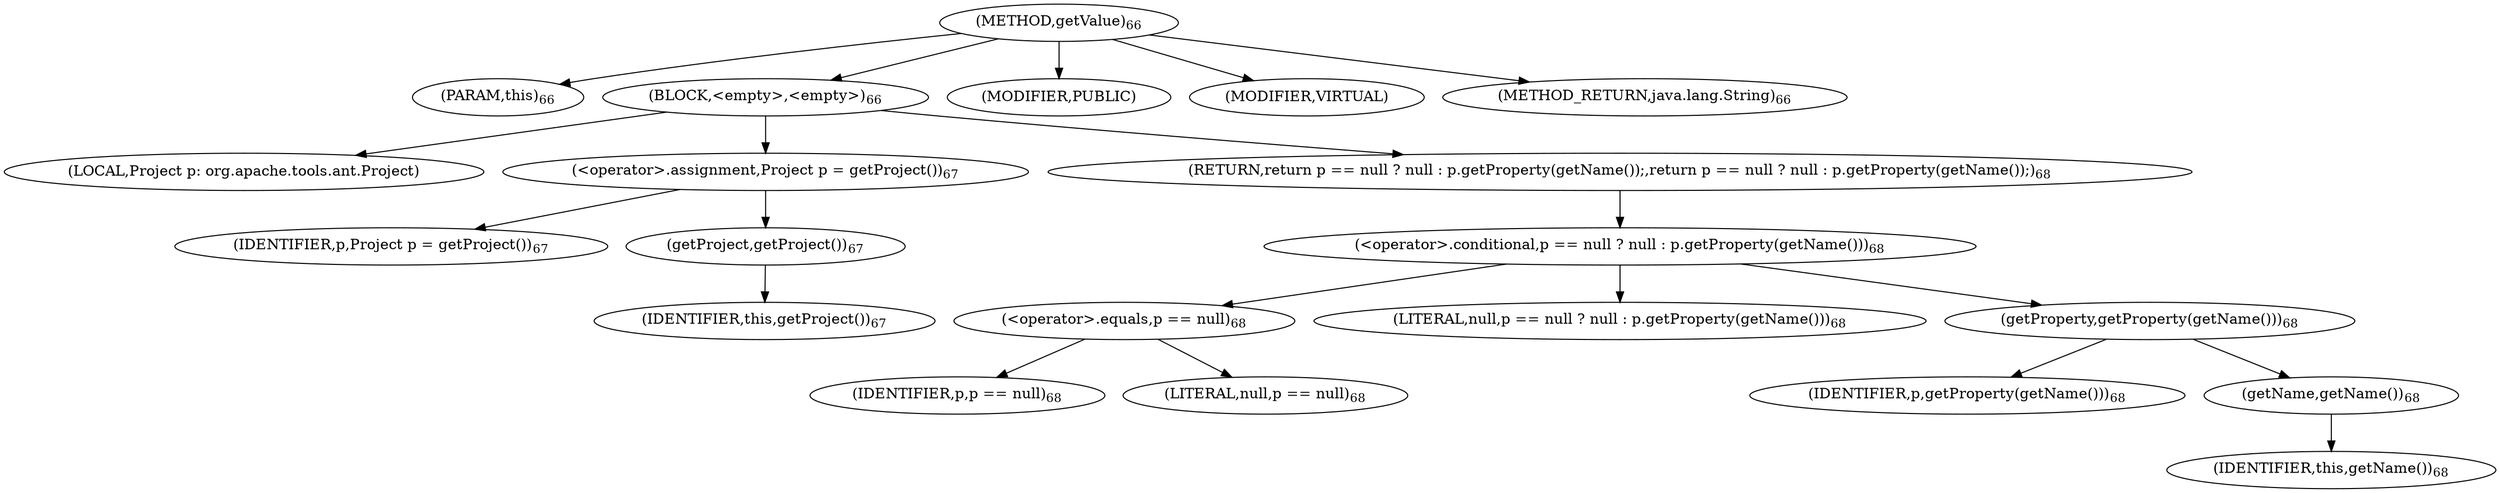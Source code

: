 digraph "getValue" {  
"67" [label = <(METHOD,getValue)<SUB>66</SUB>> ]
"9" [label = <(PARAM,this)<SUB>66</SUB>> ]
"68" [label = <(BLOCK,&lt;empty&gt;,&lt;empty&gt;)<SUB>66</SUB>> ]
"69" [label = <(LOCAL,Project p: org.apache.tools.ant.Project)> ]
"70" [label = <(&lt;operator&gt;.assignment,Project p = getProject())<SUB>67</SUB>> ]
"71" [label = <(IDENTIFIER,p,Project p = getProject())<SUB>67</SUB>> ]
"72" [label = <(getProject,getProject())<SUB>67</SUB>> ]
"8" [label = <(IDENTIFIER,this,getProject())<SUB>67</SUB>> ]
"73" [label = <(RETURN,return p == null ? null : p.getProperty(getName());,return p == null ? null : p.getProperty(getName());)<SUB>68</SUB>> ]
"74" [label = <(&lt;operator&gt;.conditional,p == null ? null : p.getProperty(getName()))<SUB>68</SUB>> ]
"75" [label = <(&lt;operator&gt;.equals,p == null)<SUB>68</SUB>> ]
"76" [label = <(IDENTIFIER,p,p == null)<SUB>68</SUB>> ]
"77" [label = <(LITERAL,null,p == null)<SUB>68</SUB>> ]
"78" [label = <(LITERAL,null,p == null ? null : p.getProperty(getName()))<SUB>68</SUB>> ]
"79" [label = <(getProperty,getProperty(getName()))<SUB>68</SUB>> ]
"80" [label = <(IDENTIFIER,p,getProperty(getName()))<SUB>68</SUB>> ]
"81" [label = <(getName,getName())<SUB>68</SUB>> ]
"10" [label = <(IDENTIFIER,this,getName())<SUB>68</SUB>> ]
"82" [label = <(MODIFIER,PUBLIC)> ]
"83" [label = <(MODIFIER,VIRTUAL)> ]
"84" [label = <(METHOD_RETURN,java.lang.String)<SUB>66</SUB>> ]
  "67" -> "9" 
  "67" -> "68" 
  "67" -> "82" 
  "67" -> "83" 
  "67" -> "84" 
  "68" -> "69" 
  "68" -> "70" 
  "68" -> "73" 
  "70" -> "71" 
  "70" -> "72" 
  "72" -> "8" 
  "73" -> "74" 
  "74" -> "75" 
  "74" -> "78" 
  "74" -> "79" 
  "75" -> "76" 
  "75" -> "77" 
  "79" -> "80" 
  "79" -> "81" 
  "81" -> "10" 
}
